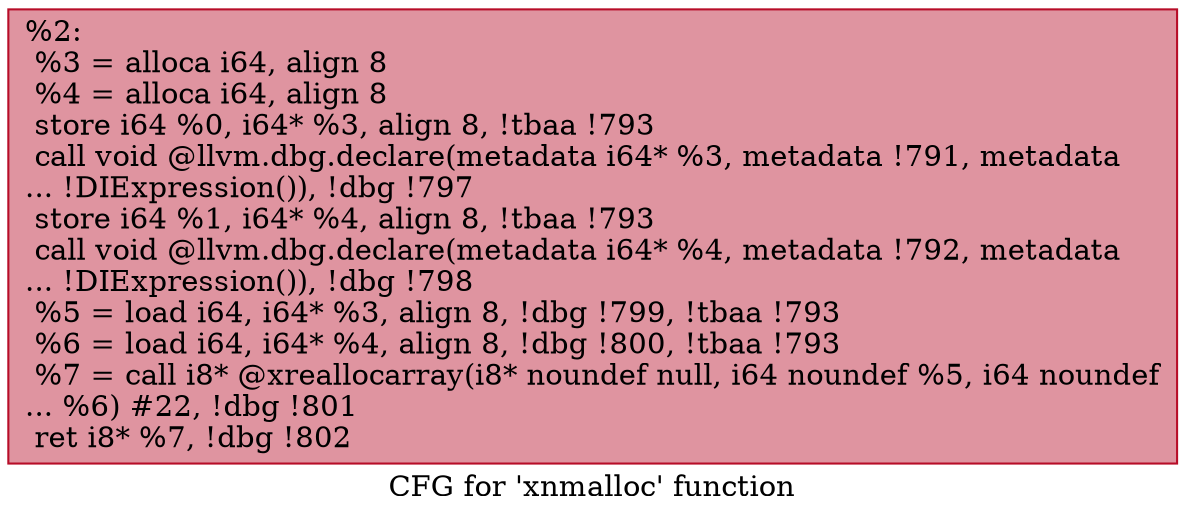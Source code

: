 digraph "CFG for 'xnmalloc' function" {
	label="CFG for 'xnmalloc' function";

	Node0x2745e80 [shape=record,color="#b70d28ff", style=filled, fillcolor="#b70d2870",label="{%2:\l  %3 = alloca i64, align 8\l  %4 = alloca i64, align 8\l  store i64 %0, i64* %3, align 8, !tbaa !793\l  call void @llvm.dbg.declare(metadata i64* %3, metadata !791, metadata\l... !DIExpression()), !dbg !797\l  store i64 %1, i64* %4, align 8, !tbaa !793\l  call void @llvm.dbg.declare(metadata i64* %4, metadata !792, metadata\l... !DIExpression()), !dbg !798\l  %5 = load i64, i64* %3, align 8, !dbg !799, !tbaa !793\l  %6 = load i64, i64* %4, align 8, !dbg !800, !tbaa !793\l  %7 = call i8* @xreallocarray(i8* noundef null, i64 noundef %5, i64 noundef\l... %6) #22, !dbg !801\l  ret i8* %7, !dbg !802\l}"];
}
